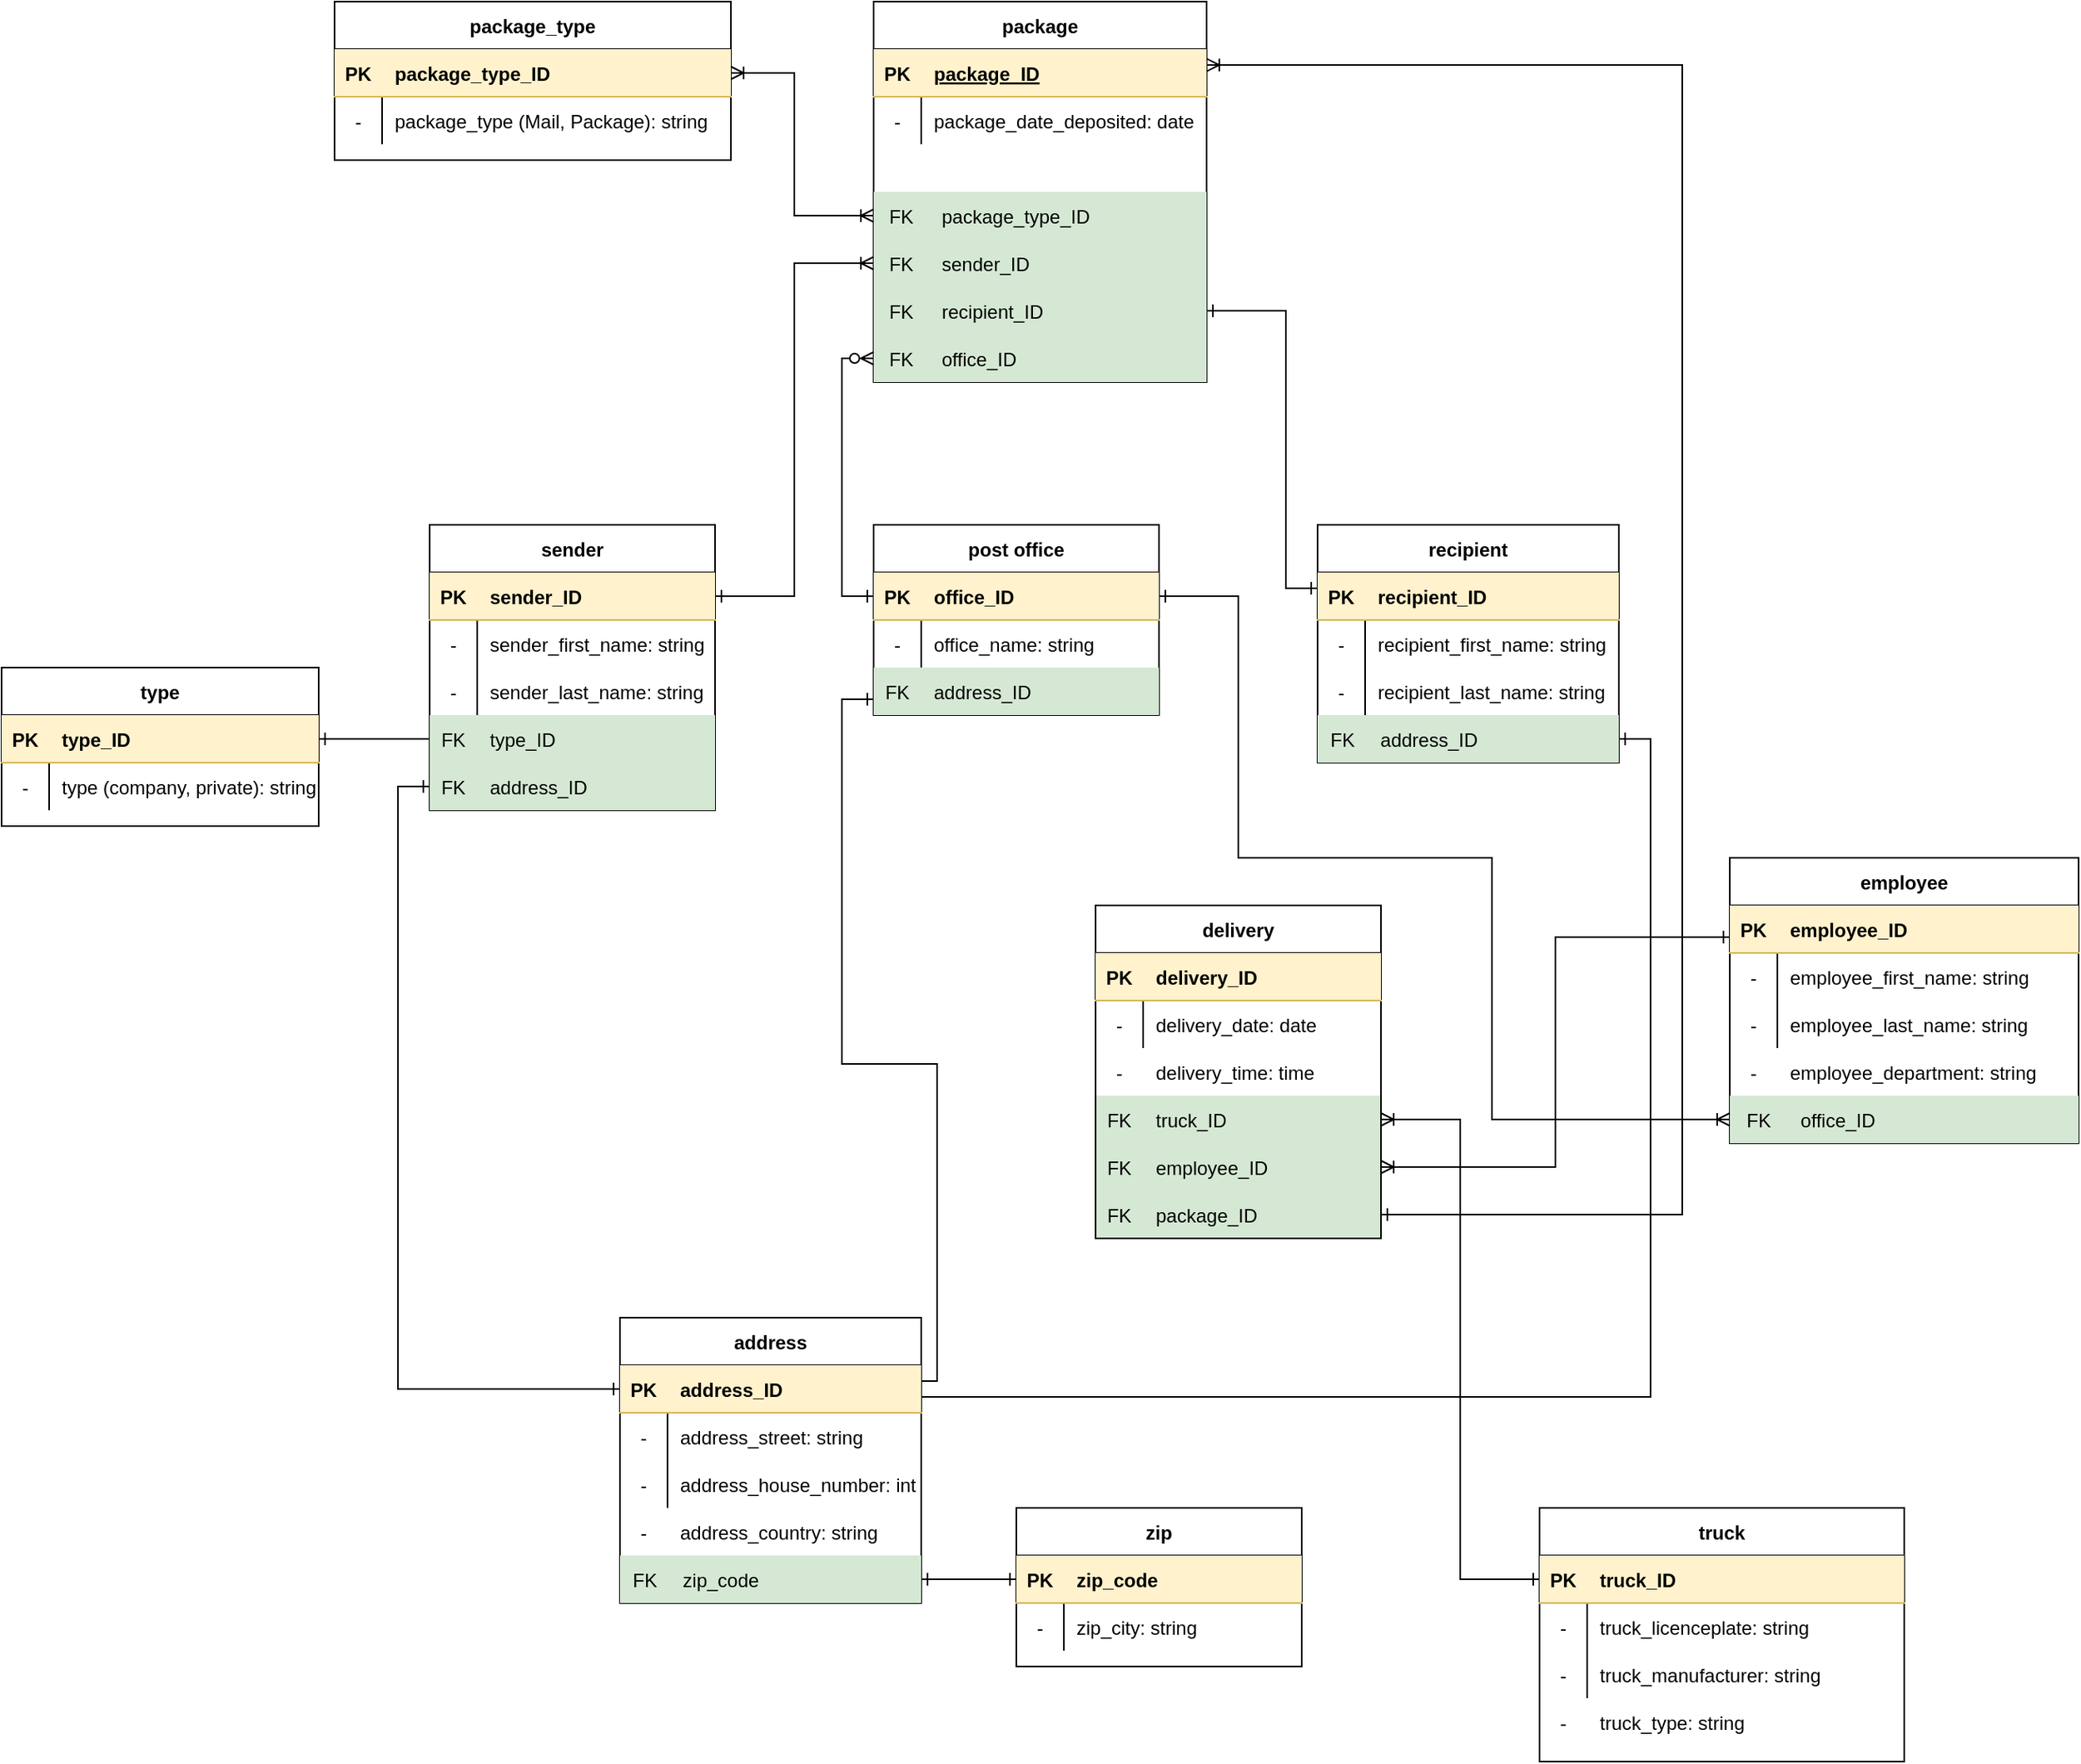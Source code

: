 <mxfile version="13.6.2" type="device"><diagram id="D8E9tbYIxHqklSmBtWdz" name="Page-1"><mxGraphModel dx="1420" dy="862" grid="1" gridSize="10" guides="1" tooltips="1" connect="1" arrows="1" fold="1" page="0" pageScale="1" pageWidth="827" pageHeight="1169" math="0" shadow="0"><root><mxCell id="0"/><mxCell id="1" parent="0"/><mxCell id="un3aGeMIt9T4CEdNiVGv-1" value="sender" style="shape=table;startSize=30;container=1;collapsible=1;childLayout=tableLayout;fixedRows=1;rowLines=0;fontStyle=1;align=center;resizeLast=1;shadow=0;sketch=0;" parent="1" vertex="1"><mxGeometry x="80" y="160" width="180" height="180" as="geometry"/></mxCell><mxCell id="un3aGeMIt9T4CEdNiVGv-2" value="" style="shape=partialRectangle;collapsible=0;dropTarget=0;pointerEvents=0;fillColor=#fff2cc;top=0;left=0;bottom=1;right=0;points=[[0,0.5],[1,0.5]];portConstraint=eastwest;shadow=0;sketch=0;strokeColor=#d6b656;" parent="un3aGeMIt9T4CEdNiVGv-1" vertex="1"><mxGeometry y="30" width="180" height="30" as="geometry"/></mxCell><mxCell id="un3aGeMIt9T4CEdNiVGv-3" value="PK" style="shape=partialRectangle;connectable=0;fillColor=none;top=0;left=0;bottom=0;right=0;fontStyle=1;overflow=hidden;shadow=0;sketch=0;" parent="un3aGeMIt9T4CEdNiVGv-2" vertex="1"><mxGeometry width="30" height="30" as="geometry"/></mxCell><mxCell id="un3aGeMIt9T4CEdNiVGv-4" value="sender_ID" style="shape=partialRectangle;connectable=0;fillColor=none;top=0;left=0;bottom=0;right=0;align=left;spacingLeft=6;fontStyle=1;overflow=hidden;shadow=0;sketch=0;" parent="un3aGeMIt9T4CEdNiVGv-2" vertex="1"><mxGeometry x="30" width="150" height="30" as="geometry"/></mxCell><mxCell id="un3aGeMIt9T4CEdNiVGv-5" value="" style="shape=partialRectangle;collapsible=0;dropTarget=0;pointerEvents=0;fillColor=none;top=0;left=0;bottom=0;right=0;points=[[0,0.5],[1,0.5]];portConstraint=eastwest;shadow=0;sketch=0;" parent="un3aGeMIt9T4CEdNiVGv-1" vertex="1"><mxGeometry y="60" width="180" height="30" as="geometry"/></mxCell><mxCell id="un3aGeMIt9T4CEdNiVGv-6" value="-" style="shape=partialRectangle;connectable=0;fillColor=none;top=0;left=0;bottom=0;right=0;editable=1;overflow=hidden;shadow=0;sketch=0;" parent="un3aGeMIt9T4CEdNiVGv-5" vertex="1"><mxGeometry width="30" height="30" as="geometry"/></mxCell><mxCell id="un3aGeMIt9T4CEdNiVGv-7" value="sender_first_name: string" style="shape=partialRectangle;connectable=0;fillColor=none;top=0;left=0;bottom=0;right=0;align=left;spacingLeft=6;overflow=hidden;shadow=0;sketch=0;" parent="un3aGeMIt9T4CEdNiVGv-5" vertex="1"><mxGeometry x="30" width="150" height="30" as="geometry"/></mxCell><mxCell id="un3aGeMIt9T4CEdNiVGv-8" value="" style="shape=partialRectangle;collapsible=0;dropTarget=0;pointerEvents=0;fillColor=none;top=0;left=0;bottom=0;right=0;points=[[0,0.5],[1,0.5]];portConstraint=eastwest;shadow=0;sketch=0;" parent="un3aGeMIt9T4CEdNiVGv-1" vertex="1"><mxGeometry y="90" width="180" height="30" as="geometry"/></mxCell><mxCell id="un3aGeMIt9T4CEdNiVGv-9" value="-" style="shape=partialRectangle;connectable=0;fillColor=none;top=0;left=0;bottom=0;right=0;editable=1;overflow=hidden;shadow=0;sketch=0;" parent="un3aGeMIt9T4CEdNiVGv-8" vertex="1"><mxGeometry width="30" height="30" as="geometry"/></mxCell><mxCell id="un3aGeMIt9T4CEdNiVGv-10" value="sender_last_name: string" style="shape=partialRectangle;connectable=0;fillColor=none;top=0;left=0;bottom=0;right=0;align=left;spacingLeft=6;overflow=hidden;shadow=0;sketch=0;" parent="un3aGeMIt9T4CEdNiVGv-8" vertex="1"><mxGeometry x="30" width="150" height="30" as="geometry"/></mxCell><mxCell id="un3aGeMIt9T4CEdNiVGv-11" value="" style="shape=partialRectangle;collapsible=0;dropTarget=0;pointerEvents=0;fillColor=#d5e8d4;top=0;left=0;bottom=0;right=0;points=[[0,0.5],[1,0.5]];portConstraint=eastwest;shadow=0;sketch=0;strokeColor=#82b366;" parent="un3aGeMIt9T4CEdNiVGv-1" vertex="1"><mxGeometry y="120" width="180" height="30" as="geometry"/></mxCell><mxCell id="un3aGeMIt9T4CEdNiVGv-12" value="FK" style="shape=partialRectangle;connectable=0;fillColor=none;top=0;left=0;bottom=0;right=0;editable=1;overflow=hidden;shadow=0;sketch=0;" parent="un3aGeMIt9T4CEdNiVGv-11" vertex="1"><mxGeometry width="30" height="30" as="geometry"/></mxCell><mxCell id="un3aGeMIt9T4CEdNiVGv-13" value="type_ID" style="shape=partialRectangle;connectable=0;fillColor=none;top=0;left=0;bottom=0;right=0;align=left;spacingLeft=6;overflow=hidden;shadow=0;sketch=0;" parent="un3aGeMIt9T4CEdNiVGv-11" vertex="1"><mxGeometry x="30" width="150" height="30" as="geometry"/></mxCell><mxCell id="un3aGeMIt9T4CEdNiVGv-14" value="" style="shape=partialRectangle;collapsible=0;dropTarget=0;pointerEvents=0;fillColor=#d5e8d4;top=0;left=0;bottom=0;right=0;points=[[0,0.5],[1,0.5]];portConstraint=eastwest;shadow=0;sketch=0;strokeColor=#82b366;" parent="1" vertex="1"><mxGeometry x="80" y="310" width="180" height="30" as="geometry"/></mxCell><mxCell id="un3aGeMIt9T4CEdNiVGv-15" value="FK" style="shape=partialRectangle;connectable=0;fillColor=none;top=0;left=0;bottom=0;right=0;editable=1;overflow=hidden;shadow=0;sketch=0;" parent="un3aGeMIt9T4CEdNiVGv-14" vertex="1"><mxGeometry width="30" height="30" as="geometry"/></mxCell><mxCell id="un3aGeMIt9T4CEdNiVGv-16" value="address_ID" style="shape=partialRectangle;connectable=0;fillColor=none;top=0;left=0;bottom=0;right=0;align=left;spacingLeft=6;overflow=hidden;shadow=0;sketch=0;" parent="un3aGeMIt9T4CEdNiVGv-14" vertex="1"><mxGeometry x="30" width="150" height="30" as="geometry"/></mxCell><mxCell id="un3aGeMIt9T4CEdNiVGv-46" value="" style="shape=partialRectangle;collapsible=0;dropTarget=0;pointerEvents=0;fillColor=none;top=0;left=0;bottom=0;right=0;points=[[0,0.5],[1,0.5]];portConstraint=eastwest;" parent="1" vertex="1"><mxGeometry x="200" y="780" width="180" height="30" as="geometry"/></mxCell><mxCell id="un3aGeMIt9T4CEdNiVGv-47" value="-" style="shape=partialRectangle;connectable=0;fillColor=none;top=0;left=0;bottom=0;right=0;editable=1;overflow=hidden;" parent="un3aGeMIt9T4CEdNiVGv-46" vertex="1"><mxGeometry width="30" height="30" as="geometry"/></mxCell><mxCell id="un3aGeMIt9T4CEdNiVGv-48" value="address_country: string" style="shape=partialRectangle;connectable=0;fillColor=none;top=0;left=0;bottom=0;right=0;align=left;spacingLeft=6;overflow=hidden;" parent="un3aGeMIt9T4CEdNiVGv-46" vertex="1"><mxGeometry x="30" width="150" height="30" as="geometry"/></mxCell><mxCell id="afrMxlN3lQyawGKXR3lH-1" value="post office" style="shape=table;startSize=30;container=1;collapsible=1;childLayout=tableLayout;fixedRows=1;rowLines=0;fontStyle=1;align=center;resizeLast=1;" parent="1" vertex="1"><mxGeometry x="360" y="160" width="180" height="120" as="geometry"/></mxCell><mxCell id="afrMxlN3lQyawGKXR3lH-2" value="" style="shape=partialRectangle;collapsible=0;dropTarget=0;pointerEvents=0;fillColor=#fff2cc;top=0;left=0;bottom=1;right=0;points=[[0,0.5],[1,0.5]];portConstraint=eastwest;strokeColor=#d6b656;" parent="afrMxlN3lQyawGKXR3lH-1" vertex="1"><mxGeometry y="30" width="180" height="30" as="geometry"/></mxCell><mxCell id="afrMxlN3lQyawGKXR3lH-3" value="PK" style="shape=partialRectangle;connectable=0;fillColor=none;top=0;left=0;bottom=0;right=0;fontStyle=1;overflow=hidden;" parent="afrMxlN3lQyawGKXR3lH-2" vertex="1"><mxGeometry width="30" height="30" as="geometry"/></mxCell><mxCell id="afrMxlN3lQyawGKXR3lH-4" value="office_ID" style="shape=partialRectangle;connectable=0;fillColor=none;top=0;left=0;bottom=0;right=0;align=left;spacingLeft=6;fontStyle=1;overflow=hidden;" parent="afrMxlN3lQyawGKXR3lH-2" vertex="1"><mxGeometry x="30" width="150" height="30" as="geometry"/></mxCell><mxCell id="afrMxlN3lQyawGKXR3lH-5" value="" style="shape=partialRectangle;collapsible=0;dropTarget=0;pointerEvents=0;fillColor=none;top=0;left=0;bottom=0;right=0;points=[[0,0.5],[1,0.5]];portConstraint=eastwest;" parent="afrMxlN3lQyawGKXR3lH-1" vertex="1"><mxGeometry y="60" width="180" height="30" as="geometry"/></mxCell><mxCell id="afrMxlN3lQyawGKXR3lH-6" value="-" style="shape=partialRectangle;connectable=0;fillColor=none;top=0;left=0;bottom=0;right=0;editable=1;overflow=hidden;" parent="afrMxlN3lQyawGKXR3lH-5" vertex="1"><mxGeometry width="30" height="30" as="geometry"/></mxCell><mxCell id="afrMxlN3lQyawGKXR3lH-7" value="office_name: string" style="shape=partialRectangle;connectable=0;fillColor=none;top=0;left=0;bottom=0;right=0;align=left;spacingLeft=6;overflow=hidden;" parent="afrMxlN3lQyawGKXR3lH-5" vertex="1"><mxGeometry x="30" width="150" height="30" as="geometry"/></mxCell><mxCell id="afrMxlN3lQyawGKXR3lH-11" value="" style="shape=partialRectangle;collapsible=0;dropTarget=0;pointerEvents=0;fillColor=#d5e8d4;top=0;left=0;bottom=0;right=0;points=[[0,0.5],[1,0.5]];portConstraint=eastwest;strokeColor=#82b366;" parent="afrMxlN3lQyawGKXR3lH-1" vertex="1"><mxGeometry y="90" width="180" height="30" as="geometry"/></mxCell><mxCell id="afrMxlN3lQyawGKXR3lH-12" value="FK" style="shape=partialRectangle;connectable=0;fillColor=none;top=0;left=0;bottom=0;right=0;editable=1;overflow=hidden;" parent="afrMxlN3lQyawGKXR3lH-11" vertex="1"><mxGeometry width="30" height="30" as="geometry"/></mxCell><mxCell id="afrMxlN3lQyawGKXR3lH-13" value="address_ID" style="shape=partialRectangle;connectable=0;fillColor=none;top=0;left=0;bottom=0;right=0;align=left;spacingLeft=6;overflow=hidden;" parent="afrMxlN3lQyawGKXR3lH-11" vertex="1"><mxGeometry x="30" width="150" height="30" as="geometry"/></mxCell><mxCell id="un3aGeMIt9T4CEdNiVGv-17" value="recipient" style="shape=table;startSize=30;container=1;collapsible=1;childLayout=tableLayout;fixedRows=1;rowLines=0;fontStyle=1;align=center;resizeLast=1;rounded=0;sketch=0;" parent="1" vertex="1"><mxGeometry x="640" y="160" width="190" height="150" as="geometry"/></mxCell><mxCell id="un3aGeMIt9T4CEdNiVGv-18" value="" style="shape=partialRectangle;collapsible=0;dropTarget=0;pointerEvents=0;fillColor=#fff2cc;top=0;left=0;bottom=1;right=0;points=[[0,0.5],[1,0.5]];portConstraint=eastwest;strokeColor=#d6b656;" parent="un3aGeMIt9T4CEdNiVGv-17" vertex="1"><mxGeometry y="30" width="190" height="30" as="geometry"/></mxCell><mxCell id="un3aGeMIt9T4CEdNiVGv-19" value="PK" style="shape=partialRectangle;connectable=0;fillColor=none;top=0;left=0;bottom=0;right=0;fontStyle=1;overflow=hidden;" parent="un3aGeMIt9T4CEdNiVGv-18" vertex="1"><mxGeometry width="30" height="30" as="geometry"/></mxCell><mxCell id="un3aGeMIt9T4CEdNiVGv-20" value="recipient_ID" style="shape=partialRectangle;connectable=0;fillColor=none;top=0;left=0;bottom=0;right=0;align=left;spacingLeft=6;fontStyle=1;overflow=hidden;" parent="un3aGeMIt9T4CEdNiVGv-18" vertex="1"><mxGeometry x="30" width="160" height="30" as="geometry"/></mxCell><mxCell id="un3aGeMIt9T4CEdNiVGv-21" value="" style="shape=partialRectangle;collapsible=0;dropTarget=0;pointerEvents=0;fillColor=none;top=0;left=0;bottom=0;right=0;points=[[0,0.5],[1,0.5]];portConstraint=eastwest;" parent="un3aGeMIt9T4CEdNiVGv-17" vertex="1"><mxGeometry y="60" width="190" height="30" as="geometry"/></mxCell><mxCell id="un3aGeMIt9T4CEdNiVGv-22" value="-" style="shape=partialRectangle;connectable=0;fillColor=none;top=0;left=0;bottom=0;right=0;editable=1;overflow=hidden;" parent="un3aGeMIt9T4CEdNiVGv-21" vertex="1"><mxGeometry width="30" height="30" as="geometry"/></mxCell><mxCell id="un3aGeMIt9T4CEdNiVGv-23" value="recipient_first_name: string" style="shape=partialRectangle;connectable=0;fillColor=none;top=0;left=0;bottom=0;right=0;align=left;spacingLeft=6;overflow=hidden;" parent="un3aGeMIt9T4CEdNiVGv-21" vertex="1"><mxGeometry x="30" width="160" height="30" as="geometry"/></mxCell><mxCell id="un3aGeMIt9T4CEdNiVGv-24" value="" style="shape=partialRectangle;collapsible=0;dropTarget=0;pointerEvents=0;fillColor=none;top=0;left=0;bottom=0;right=0;points=[[0,0.5],[1,0.5]];portConstraint=eastwest;" parent="un3aGeMIt9T4CEdNiVGv-17" vertex="1"><mxGeometry y="90" width="190" height="30" as="geometry"/></mxCell><mxCell id="un3aGeMIt9T4CEdNiVGv-25" value="-" style="shape=partialRectangle;connectable=0;fillColor=none;top=0;left=0;bottom=0;right=0;editable=1;overflow=hidden;" parent="un3aGeMIt9T4CEdNiVGv-24" vertex="1"><mxGeometry width="30" height="30" as="geometry"/></mxCell><mxCell id="un3aGeMIt9T4CEdNiVGv-26" value="recipient_last_name: string" style="shape=partialRectangle;connectable=0;fillColor=none;top=0;left=0;bottom=0;right=0;align=left;spacingLeft=6;overflow=hidden;" parent="un3aGeMIt9T4CEdNiVGv-24" vertex="1"><mxGeometry x="30" width="160" height="30" as="geometry"/></mxCell><mxCell id="afrMxlN3lQyawGKXR3lH-14" style="edgeStyle=orthogonalEdgeStyle;rounded=0;orthogonalLoop=1;jettySize=auto;html=1;entryX=0;entryY=0.5;entryDx=0;entryDy=0;endArrow=ERone;endFill=0;startArrow=ERone;startFill=0;" parent="1" source="un3aGeMIt9T4CEdNiVGv-31" target="un3aGeMIt9T4CEdNiVGv-14" edge="1"><mxGeometry relative="1" as="geometry"/></mxCell><mxCell id="afrMxlN3lQyawGKXR3lH-15" style="edgeStyle=orthogonalEdgeStyle;rounded=0;orthogonalLoop=1;jettySize=auto;html=1;endArrow=ERone;endFill=0;entryX=1;entryY=0.5;entryDx=0;entryDy=0;" parent="1" source="un3aGeMIt9T4CEdNiVGv-31" target="afrMxlN3lQyawGKXR3lH-107" edge="1"><mxGeometry relative="1" as="geometry"><mxPoint x="850" y="220" as="targetPoint"/><Array as="points"><mxPoint x="850" y="710"/><mxPoint x="850" y="295"/></Array></mxGeometry></mxCell><mxCell id="un3aGeMIt9T4CEdNiVGv-30" value="address" style="shape=table;startSize=30;container=1;collapsible=1;childLayout=tableLayout;fixedRows=1;rowLines=0;fontStyle=1;align=center;resizeLast=1;rounded=0;sketch=0;" parent="1" vertex="1"><mxGeometry x="200" y="660" width="190" height="180" as="geometry"/></mxCell><mxCell id="un3aGeMIt9T4CEdNiVGv-31" value="" style="shape=partialRectangle;collapsible=0;dropTarget=0;pointerEvents=0;fillColor=#fff2cc;top=0;left=0;bottom=1;right=0;points=[[0,0.5],[1,0.5]];portConstraint=eastwest;strokeColor=#d6b656;" parent="un3aGeMIt9T4CEdNiVGv-30" vertex="1"><mxGeometry y="30" width="190" height="30" as="geometry"/></mxCell><mxCell id="un3aGeMIt9T4CEdNiVGv-32" value="PK" style="shape=partialRectangle;connectable=0;fillColor=none;top=0;left=0;bottom=0;right=0;fontStyle=1;overflow=hidden;" parent="un3aGeMIt9T4CEdNiVGv-31" vertex="1"><mxGeometry width="30" height="30" as="geometry"/></mxCell><mxCell id="un3aGeMIt9T4CEdNiVGv-33" value="address_ID" style="shape=partialRectangle;connectable=0;fillColor=none;top=0;left=0;bottom=0;right=0;align=left;spacingLeft=6;fontStyle=1;overflow=hidden;" parent="un3aGeMIt9T4CEdNiVGv-31" vertex="1"><mxGeometry x="30" width="160" height="30" as="geometry"/></mxCell><mxCell id="un3aGeMIt9T4CEdNiVGv-34" value="" style="shape=partialRectangle;collapsible=0;dropTarget=0;pointerEvents=0;fillColor=none;top=0;left=0;bottom=0;right=0;points=[[0,0.5],[1,0.5]];portConstraint=eastwest;" parent="un3aGeMIt9T4CEdNiVGv-30" vertex="1"><mxGeometry y="60" width="190" height="30" as="geometry"/></mxCell><mxCell id="un3aGeMIt9T4CEdNiVGv-35" value="-" style="shape=partialRectangle;connectable=0;fillColor=none;top=0;left=0;bottom=0;right=0;editable=1;overflow=hidden;" parent="un3aGeMIt9T4CEdNiVGv-34" vertex="1"><mxGeometry width="30" height="30" as="geometry"/></mxCell><mxCell id="un3aGeMIt9T4CEdNiVGv-36" value="address_street: string" style="shape=partialRectangle;connectable=0;fillColor=none;top=0;left=0;bottom=0;right=0;align=left;spacingLeft=6;overflow=hidden;" parent="un3aGeMIt9T4CEdNiVGv-34" vertex="1"><mxGeometry x="30" width="160" height="30" as="geometry"/></mxCell><mxCell id="un3aGeMIt9T4CEdNiVGv-37" value="" style="shape=partialRectangle;collapsible=0;dropTarget=0;pointerEvents=0;fillColor=none;top=0;left=0;bottom=0;right=0;points=[[0,0.5],[1,0.5]];portConstraint=eastwest;" parent="un3aGeMIt9T4CEdNiVGv-30" vertex="1"><mxGeometry y="90" width="190" height="30" as="geometry"/></mxCell><mxCell id="un3aGeMIt9T4CEdNiVGv-38" value="-" style="shape=partialRectangle;connectable=0;fillColor=none;top=0;left=0;bottom=0;right=0;editable=1;overflow=hidden;" parent="un3aGeMIt9T4CEdNiVGv-37" vertex="1"><mxGeometry width="30" height="30" as="geometry"/></mxCell><mxCell id="un3aGeMIt9T4CEdNiVGv-39" value="address_house_number: int" style="shape=partialRectangle;connectable=0;fillColor=none;top=0;left=0;bottom=0;right=0;align=left;spacingLeft=6;overflow=hidden;" parent="un3aGeMIt9T4CEdNiVGv-37" vertex="1"><mxGeometry x="30" width="160" height="30" as="geometry"/></mxCell><mxCell id="afrMxlN3lQyawGKXR3lH-44" value="type" style="shape=table;startSize=30;container=1;collapsible=1;childLayout=tableLayout;fixedRows=1;rowLines=0;fontStyle=1;align=center;resizeLast=1;" parent="1" vertex="1"><mxGeometry x="-190" y="250" width="200" height="100" as="geometry"/></mxCell><mxCell id="afrMxlN3lQyawGKXR3lH-45" value="" style="shape=partialRectangle;collapsible=0;dropTarget=0;pointerEvents=0;fillColor=#fff2cc;top=0;left=0;bottom=1;right=0;points=[[0,0.5],[1,0.5]];portConstraint=eastwest;strokeColor=#d6b656;" parent="afrMxlN3lQyawGKXR3lH-44" vertex="1"><mxGeometry y="30" width="200" height="30" as="geometry"/></mxCell><mxCell id="afrMxlN3lQyawGKXR3lH-46" value="PK" style="shape=partialRectangle;connectable=0;fillColor=none;top=0;left=0;bottom=0;right=0;fontStyle=1;overflow=hidden;" parent="afrMxlN3lQyawGKXR3lH-45" vertex="1"><mxGeometry width="30" height="30" as="geometry"/></mxCell><mxCell id="afrMxlN3lQyawGKXR3lH-47" value="type_ID" style="shape=partialRectangle;connectable=0;fillColor=none;top=0;left=0;bottom=0;right=0;align=left;spacingLeft=6;fontStyle=1;overflow=hidden;" parent="afrMxlN3lQyawGKXR3lH-45" vertex="1"><mxGeometry x="30" width="170" height="30" as="geometry"/></mxCell><mxCell id="afrMxlN3lQyawGKXR3lH-48" value="" style="shape=partialRectangle;collapsible=0;dropTarget=0;pointerEvents=0;fillColor=none;top=0;left=0;bottom=0;right=0;points=[[0,0.5],[1,0.5]];portConstraint=eastwest;" parent="afrMxlN3lQyawGKXR3lH-44" vertex="1"><mxGeometry y="60" width="200" height="30" as="geometry"/></mxCell><mxCell id="afrMxlN3lQyawGKXR3lH-49" value="-" style="shape=partialRectangle;connectable=0;fillColor=none;top=0;left=0;bottom=0;right=0;editable=1;overflow=hidden;" parent="afrMxlN3lQyawGKXR3lH-48" vertex="1"><mxGeometry width="30" height="30" as="geometry"/></mxCell><mxCell id="afrMxlN3lQyawGKXR3lH-50" value="type (company, private): string" style="shape=partialRectangle;connectable=0;fillColor=none;top=0;left=0;bottom=0;right=0;align=left;spacingLeft=6;overflow=hidden;" parent="afrMxlN3lQyawGKXR3lH-48" vertex="1"><mxGeometry x="30" width="170" height="30" as="geometry"/></mxCell><mxCell id="afrMxlN3lQyawGKXR3lH-57" style="edgeStyle=orthogonalEdgeStyle;rounded=0;orthogonalLoop=1;jettySize=auto;html=1;entryX=0;entryY=0.5;entryDx=0;entryDy=0;endArrow=none;endFill=0;startArrow=ERone;startFill=0;" parent="1" source="afrMxlN3lQyawGKXR3lH-45" target="un3aGeMIt9T4CEdNiVGv-11" edge="1"><mxGeometry relative="1" as="geometry"/></mxCell><mxCell id="afrMxlN3lQyawGKXR3lH-58" value="package" style="shape=table;startSize=30;container=1;collapsible=1;childLayout=tableLayout;fixedRows=1;rowLines=0;fontStyle=1;align=center;resizeLast=1;" parent="1" vertex="1"><mxGeometry x="360" y="-170" width="210" height="240" as="geometry"/></mxCell><mxCell id="afrMxlN3lQyawGKXR3lH-59" value="" style="shape=partialRectangle;collapsible=0;dropTarget=0;pointerEvents=0;fillColor=#fff2cc;top=0;left=0;bottom=1;right=0;points=[[0,0.5],[1,0.5]];portConstraint=eastwest;strokeColor=#d6b656;" parent="afrMxlN3lQyawGKXR3lH-58" vertex="1"><mxGeometry y="30" width="210" height="30" as="geometry"/></mxCell><mxCell id="afrMxlN3lQyawGKXR3lH-60" value="PK" style="shape=partialRectangle;connectable=0;fillColor=none;top=0;left=0;bottom=0;right=0;fontStyle=1;overflow=hidden;" parent="afrMxlN3lQyawGKXR3lH-59" vertex="1"><mxGeometry width="30" height="30" as="geometry"/></mxCell><mxCell id="afrMxlN3lQyawGKXR3lH-61" value="package_ID" style="shape=partialRectangle;connectable=0;fillColor=none;top=0;left=0;bottom=0;right=0;align=left;spacingLeft=6;fontStyle=5;overflow=hidden;" parent="afrMxlN3lQyawGKXR3lH-59" vertex="1"><mxGeometry x="30" width="180" height="30" as="geometry"/></mxCell><mxCell id="afrMxlN3lQyawGKXR3lH-62" value="" style="shape=partialRectangle;collapsible=0;dropTarget=0;pointerEvents=0;fillColor=none;top=0;left=0;bottom=0;right=0;points=[[0,0.5],[1,0.5]];portConstraint=eastwest;" parent="afrMxlN3lQyawGKXR3lH-58" vertex="1"><mxGeometry y="60" width="210" height="30" as="geometry"/></mxCell><mxCell id="afrMxlN3lQyawGKXR3lH-63" value="-" style="shape=partialRectangle;connectable=0;fillColor=none;top=0;left=0;bottom=0;right=0;editable=1;overflow=hidden;" parent="afrMxlN3lQyawGKXR3lH-62" vertex="1"><mxGeometry width="30" height="30" as="geometry"/></mxCell><mxCell id="afrMxlN3lQyawGKXR3lH-64" value="package_date_deposited: date" style="shape=partialRectangle;connectable=0;fillColor=none;top=0;left=0;bottom=0;right=0;align=left;spacingLeft=6;overflow=hidden;" parent="afrMxlN3lQyawGKXR3lH-62" vertex="1"><mxGeometry x="30" width="180" height="30" as="geometry"/></mxCell><mxCell id="afrMxlN3lQyawGKXR3lH-71" value="" style="shape=partialRectangle;collapsible=0;dropTarget=0;pointerEvents=0;fillColor=#d5e8d4;top=0;left=0;bottom=0;right=0;points=[[0,0.5],[1,0.5]];portConstraint=eastwest;strokeColor=#82b366;" parent="1" vertex="1"><mxGeometry x="360" y="-50" width="210" height="30" as="geometry"/></mxCell><mxCell id="afrMxlN3lQyawGKXR3lH-72" value="FK" style="shape=partialRectangle;connectable=0;fillColor=#d5e8d4;top=0;left=0;bottom=0;right=0;editable=1;overflow=hidden;strokeColor=#82b366;" parent="afrMxlN3lQyawGKXR3lH-71" vertex="1"><mxGeometry width="35" height="30" as="geometry"/></mxCell><mxCell id="afrMxlN3lQyawGKXR3lH-73" value="package_type_ID" style="shape=partialRectangle;connectable=0;fillColor=#d5e8d4;top=0;left=0;bottom=0;right=0;align=left;spacingLeft=6;overflow=hidden;strokeColor=#82b366;" parent="afrMxlN3lQyawGKXR3lH-71" vertex="1"><mxGeometry x="35" width="175" height="30" as="geometry"/></mxCell><mxCell id="afrMxlN3lQyawGKXR3lH-74" value="" style="shape=partialRectangle;collapsible=0;dropTarget=0;pointerEvents=0;fillColor=#d5e8d4;top=0;left=0;bottom=0;right=0;points=[[0,0.5],[1,0.5]];portConstraint=eastwest;strokeColor=#82b366;" parent="1" vertex="1"><mxGeometry x="360" y="10" width="210" height="30" as="geometry"/></mxCell><mxCell id="afrMxlN3lQyawGKXR3lH-75" value="FK" style="shape=partialRectangle;connectable=0;fillColor=#d5e8d4;top=0;left=0;bottom=0;right=0;editable=1;overflow=hidden;strokeColor=#82b366;" parent="afrMxlN3lQyawGKXR3lH-74" vertex="1"><mxGeometry width="35" height="30" as="geometry"/></mxCell><mxCell id="afrMxlN3lQyawGKXR3lH-76" value="recipient_ID" style="shape=partialRectangle;connectable=0;fillColor=#d5e8d4;top=0;left=0;bottom=0;right=0;align=left;spacingLeft=6;overflow=hidden;strokeColor=#82b366;" parent="afrMxlN3lQyawGKXR3lH-74" vertex="1"><mxGeometry x="35" width="175.0" height="30" as="geometry"/></mxCell><mxCell id="afrMxlN3lQyawGKXR3lH-77" value="" style="shape=partialRectangle;collapsible=0;dropTarget=0;pointerEvents=0;fillColor=#d5e8d4;top=0;left=0;bottom=0;right=0;points=[[0,0.5],[1,0.5]];portConstraint=eastwest;strokeColor=#82b366;" parent="1" vertex="1"><mxGeometry x="360" y="40" width="210" height="30" as="geometry"/></mxCell><mxCell id="afrMxlN3lQyawGKXR3lH-78" value="FK" style="shape=partialRectangle;connectable=0;fillColor=#d5e8d4;top=0;left=0;bottom=0;right=0;editable=1;overflow=hidden;strokeColor=#82b366;" parent="afrMxlN3lQyawGKXR3lH-77" vertex="1"><mxGeometry width="35" height="30" as="geometry"/></mxCell><mxCell id="afrMxlN3lQyawGKXR3lH-79" value="office_ID" style="shape=partialRectangle;connectable=0;fillColor=#d5e8d4;top=0;left=0;bottom=0;right=0;align=left;spacingLeft=6;overflow=hidden;strokeColor=#82b366;" parent="afrMxlN3lQyawGKXR3lH-77" vertex="1"><mxGeometry x="35" width="175" height="30" as="geometry"/></mxCell><mxCell id="afrMxlN3lQyawGKXR3lH-87" value="" style="shape=partialRectangle;collapsible=0;dropTarget=0;pointerEvents=0;fillColor=#d5e8d4;top=0;left=0;bottom=0;right=0;points=[[0,0.5],[1,0.5]];portConstraint=eastwest;strokeColor=#82b366;" parent="1" vertex="1"><mxGeometry x="360" y="-20" width="210" height="30" as="geometry"/></mxCell><mxCell id="afrMxlN3lQyawGKXR3lH-88" value="FK" style="shape=partialRectangle;connectable=0;fillColor=#d5e8d4;top=0;left=0;bottom=0;right=0;editable=1;overflow=hidden;strokeColor=#82b366;" parent="afrMxlN3lQyawGKXR3lH-87" vertex="1"><mxGeometry width="35" height="30" as="geometry"/></mxCell><mxCell id="afrMxlN3lQyawGKXR3lH-89" value="sender_ID" style="shape=partialRectangle;connectable=0;fillColor=#d5e8d4;top=0;left=0;bottom=0;right=0;align=left;spacingLeft=6;overflow=hidden;strokeColor=#82b366;" parent="afrMxlN3lQyawGKXR3lH-87" vertex="1"><mxGeometry x="35" width="175" height="30" as="geometry"/></mxCell><mxCell id="afrMxlN3lQyawGKXR3lH-90" value="package_type" style="shape=table;startSize=30;container=1;collapsible=1;childLayout=tableLayout;fixedRows=1;rowLines=0;fontStyle=1;align=center;resizeLast=1;" parent="1" vertex="1"><mxGeometry x="20" y="-170" width="250" height="100" as="geometry"/></mxCell><mxCell id="afrMxlN3lQyawGKXR3lH-91" value="" style="shape=partialRectangle;collapsible=0;dropTarget=0;pointerEvents=0;fillColor=#fff2cc;top=0;left=0;bottom=1;right=0;points=[[0,0.5],[1,0.5]];portConstraint=eastwest;strokeColor=#d6b656;" parent="afrMxlN3lQyawGKXR3lH-90" vertex="1"><mxGeometry y="30" width="250" height="30" as="geometry"/></mxCell><mxCell id="afrMxlN3lQyawGKXR3lH-92" value="PK" style="shape=partialRectangle;connectable=0;fillColor=none;top=0;left=0;bottom=0;right=0;fontStyle=1;overflow=hidden;" parent="afrMxlN3lQyawGKXR3lH-91" vertex="1"><mxGeometry width="30" height="30" as="geometry"/></mxCell><mxCell id="afrMxlN3lQyawGKXR3lH-93" value="package_type_ID" style="shape=partialRectangle;connectable=0;fillColor=none;top=0;left=0;bottom=0;right=0;align=left;spacingLeft=6;fontStyle=1;overflow=hidden;" parent="afrMxlN3lQyawGKXR3lH-91" vertex="1"><mxGeometry x="30" width="220" height="30" as="geometry"/></mxCell><mxCell id="afrMxlN3lQyawGKXR3lH-94" value="" style="shape=partialRectangle;collapsible=0;dropTarget=0;pointerEvents=0;fillColor=none;top=0;left=0;bottom=0;right=0;points=[[0,0.5],[1,0.5]];portConstraint=eastwest;" parent="afrMxlN3lQyawGKXR3lH-90" vertex="1"><mxGeometry y="60" width="250" height="30" as="geometry"/></mxCell><mxCell id="afrMxlN3lQyawGKXR3lH-95" value="-" style="shape=partialRectangle;connectable=0;fillColor=none;top=0;left=0;bottom=0;right=0;editable=1;overflow=hidden;" parent="afrMxlN3lQyawGKXR3lH-94" vertex="1"><mxGeometry width="30" height="30" as="geometry"/></mxCell><mxCell id="afrMxlN3lQyawGKXR3lH-96" value="package_type (Mail, Package): string" style="shape=partialRectangle;connectable=0;fillColor=none;top=0;left=0;bottom=0;right=0;align=left;spacingLeft=6;overflow=hidden;" parent="afrMxlN3lQyawGKXR3lH-94" vertex="1"><mxGeometry x="30" width="220" height="30" as="geometry"/></mxCell><mxCell id="afrMxlN3lQyawGKXR3lH-103" style="edgeStyle=orthogonalEdgeStyle;rounded=0;orthogonalLoop=1;jettySize=auto;html=1;entryX=0;entryY=0.5;entryDx=0;entryDy=0;endArrow=ERoneToMany;endFill=0;startArrow=ERoneToMany;startFill=0;" parent="1" source="afrMxlN3lQyawGKXR3lH-91" target="afrMxlN3lQyawGKXR3lH-71" edge="1"><mxGeometry relative="1" as="geometry"><Array as="points"><mxPoint x="310" y="-125"/><mxPoint x="310" y="-35"/></Array></mxGeometry></mxCell><mxCell id="afrMxlN3lQyawGKXR3lH-104" style="edgeStyle=orthogonalEdgeStyle;rounded=0;orthogonalLoop=1;jettySize=auto;html=1;endArrow=ERone;endFill=0;entryX=1;entryY=0.5;entryDx=0;entryDy=0;startArrow=ERone;startFill=0;" parent="1" source="un3aGeMIt9T4CEdNiVGv-18" target="afrMxlN3lQyawGKXR3lH-74" edge="1"><mxGeometry relative="1" as="geometry"><Array as="points"><mxPoint x="620" y="200"/><mxPoint x="620" y="25"/></Array><mxPoint x="610" y="25" as="targetPoint"/></mxGeometry></mxCell><mxCell id="afrMxlN3lQyawGKXR3lH-105" style="edgeStyle=orthogonalEdgeStyle;rounded=0;orthogonalLoop=1;jettySize=auto;html=1;entryX=0;entryY=0.5;entryDx=0;entryDy=0;endArrow=ERoneToMany;endFill=0;startArrow=ERone;startFill=0;" parent="1" source="un3aGeMIt9T4CEdNiVGv-2" target="afrMxlN3lQyawGKXR3lH-87" edge="1"><mxGeometry relative="1" as="geometry"/></mxCell><mxCell id="afrMxlN3lQyawGKXR3lH-106" style="edgeStyle=orthogonalEdgeStyle;rounded=0;orthogonalLoop=1;jettySize=auto;html=1;entryX=0;entryY=0.5;entryDx=0;entryDy=0;endArrow=ERzeroToMany;endFill=1;exitX=0;exitY=0.5;exitDx=0;exitDy=0;startArrow=ERone;startFill=0;" parent="1" source="afrMxlN3lQyawGKXR3lH-2" target="afrMxlN3lQyawGKXR3lH-77" edge="1"><mxGeometry relative="1" as="geometry"/></mxCell><mxCell id="afrMxlN3lQyawGKXR3lH-107" value="" style="shape=partialRectangle;collapsible=0;dropTarget=0;pointerEvents=0;fillColor=#d5e8d4;top=0;left=0;bottom=0;right=0;points=[[0,0.5],[1,0.5]];portConstraint=eastwest;strokeColor=#82b366;" parent="1" vertex="1"><mxGeometry x="640" y="280" width="190" height="30" as="geometry"/></mxCell><mxCell id="afrMxlN3lQyawGKXR3lH-108" value="FK" style="shape=partialRectangle;connectable=0;fillColor=none;top=0;left=0;bottom=0;right=0;editable=1;overflow=hidden;" parent="afrMxlN3lQyawGKXR3lH-107" vertex="1"><mxGeometry width="31.667" height="30" as="geometry"/></mxCell><mxCell id="afrMxlN3lQyawGKXR3lH-109" value="address_ID" style="shape=partialRectangle;connectable=0;fillColor=none;top=0;left=0;bottom=0;right=0;align=left;spacingLeft=6;overflow=hidden;" parent="afrMxlN3lQyawGKXR3lH-107" vertex="1"><mxGeometry x="31.667" width="158.333" height="30" as="geometry"/></mxCell><mxCell id="afrMxlN3lQyawGKXR3lH-111" style="edgeStyle=orthogonalEdgeStyle;rounded=0;orthogonalLoop=1;jettySize=auto;html=1;endArrow=none;endFill=0;startArrow=ERone;startFill=0;" parent="1" source="afrMxlN3lQyawGKXR3lH-11" target="un3aGeMIt9T4CEdNiVGv-31" edge="1"><mxGeometry relative="1" as="geometry"><Array as="points"><mxPoint x="340" y="270"/><mxPoint x="340" y="500"/><mxPoint x="400" y="500"/><mxPoint x="400" y="700"/></Array></mxGeometry></mxCell><mxCell id="afrMxlN3lQyawGKXR3lH-117" value="" style="shape=partialRectangle;collapsible=0;dropTarget=0;pointerEvents=0;fillColor=#d5e8d4;top=0;left=0;bottom=0;right=0;points=[[0,0.5],[1,0.5]];portConstraint=eastwest;strokeColor=#82b366;" parent="1" vertex="1"><mxGeometry x="500" y="580" width="180" height="30" as="geometry"/></mxCell><mxCell id="afrMxlN3lQyawGKXR3lH-118" value="FK" style="shape=partialRectangle;connectable=0;fillColor=none;top=0;left=0;bottom=0;right=0;editable=1;overflow=hidden;" parent="afrMxlN3lQyawGKXR3lH-117" vertex="1"><mxGeometry width="30" height="30" as="geometry"/></mxCell><mxCell id="afrMxlN3lQyawGKXR3lH-119" value="package_ID" style="shape=partialRectangle;connectable=0;fillColor=none;top=0;left=0;bottom=0;right=0;align=left;spacingLeft=6;overflow=hidden;" parent="afrMxlN3lQyawGKXR3lH-117" vertex="1"><mxGeometry x="30" width="150" height="30" as="geometry"/></mxCell><mxCell id="afrMxlN3lQyawGKXR3lH-120" style="edgeStyle=orthogonalEdgeStyle;rounded=0;orthogonalLoop=1;jettySize=auto;html=1;endArrow=ERone;endFill=0;entryX=1;entryY=0.5;entryDx=0;entryDy=0;startArrow=ERoneToMany;startFill=0;" parent="1" source="afrMxlN3lQyawGKXR3lH-59" target="afrMxlN3lQyawGKXR3lH-117" edge="1"><mxGeometry relative="1" as="geometry"><mxPoint x="680" y="-140" as="targetPoint"/><Array as="points"><mxPoint x="870" y="-130"/><mxPoint x="870" y="595"/></Array></mxGeometry></mxCell><mxCell id="wP9j4NjdiOcdRsfQMISG-14" value="" style="shape=partialRectangle;collapsible=0;dropTarget=0;pointerEvents=0;fillColor=#d5e8d4;top=0;left=0;bottom=0;right=0;points=[[0,0.5],[1,0.5]];portConstraint=eastwest;strokeColor=#82b366;" parent="1" vertex="1"><mxGeometry x="200" y="810" width="190" height="30" as="geometry"/></mxCell><mxCell id="wP9j4NjdiOcdRsfQMISG-15" value="FK" style="shape=partialRectangle;connectable=0;fillColor=none;top=0;left=0;bottom=0;right=0;editable=1;overflow=hidden;" parent="wP9j4NjdiOcdRsfQMISG-14" vertex="1"><mxGeometry width="31.667" height="30" as="geometry"/></mxCell><mxCell id="wP9j4NjdiOcdRsfQMISG-16" value="zip_code" style="shape=partialRectangle;connectable=0;fillColor=none;top=0;left=0;bottom=0;right=0;align=left;spacingLeft=6;overflow=hidden;" parent="wP9j4NjdiOcdRsfQMISG-14" vertex="1"><mxGeometry x="31.667" width="158.333" height="30" as="geometry"/></mxCell><mxCell id="wP9j4NjdiOcdRsfQMISG-1" value="zip" style="shape=table;startSize=30;container=1;collapsible=1;childLayout=tableLayout;fixedRows=1;rowLines=0;fontStyle=1;align=center;resizeLast=1;" parent="1" vertex="1"><mxGeometry x="450" y="780" width="180" height="100" as="geometry"/></mxCell><mxCell id="wP9j4NjdiOcdRsfQMISG-2" value="" style="shape=partialRectangle;collapsible=0;dropTarget=0;pointerEvents=0;fillColor=#fff2cc;top=0;left=0;bottom=1;right=0;points=[[0,0.5],[1,0.5]];portConstraint=eastwest;strokeColor=#d6b656;" parent="wP9j4NjdiOcdRsfQMISG-1" vertex="1"><mxGeometry y="30" width="180" height="30" as="geometry"/></mxCell><mxCell id="wP9j4NjdiOcdRsfQMISG-3" value="PK" style="shape=partialRectangle;connectable=0;fillColor=none;top=0;left=0;bottom=0;right=0;fontStyle=1;overflow=hidden;" parent="wP9j4NjdiOcdRsfQMISG-2" vertex="1"><mxGeometry width="30" height="30" as="geometry"/></mxCell><mxCell id="wP9j4NjdiOcdRsfQMISG-4" value="zip_code" style="shape=partialRectangle;connectable=0;fillColor=none;top=0;left=0;bottom=0;right=0;align=left;spacingLeft=6;fontStyle=1;overflow=hidden;" parent="wP9j4NjdiOcdRsfQMISG-2" vertex="1"><mxGeometry x="30" width="150" height="30" as="geometry"/></mxCell><mxCell id="wP9j4NjdiOcdRsfQMISG-8" value="" style="shape=partialRectangle;collapsible=0;dropTarget=0;pointerEvents=0;fillColor=none;top=0;left=0;bottom=0;right=0;points=[[0,0.5],[1,0.5]];portConstraint=eastwest;" parent="wP9j4NjdiOcdRsfQMISG-1" vertex="1"><mxGeometry y="60" width="180" height="30" as="geometry"/></mxCell><mxCell id="wP9j4NjdiOcdRsfQMISG-9" value="-" style="shape=partialRectangle;connectable=0;fillColor=none;top=0;left=0;bottom=0;right=0;editable=1;overflow=hidden;" parent="wP9j4NjdiOcdRsfQMISG-8" vertex="1"><mxGeometry width="30" height="30" as="geometry"/></mxCell><mxCell id="wP9j4NjdiOcdRsfQMISG-10" value="zip_city: string" style="shape=partialRectangle;connectable=0;fillColor=none;top=0;left=0;bottom=0;right=0;align=left;spacingLeft=6;overflow=hidden;" parent="wP9j4NjdiOcdRsfQMISG-8" vertex="1"><mxGeometry x="30" width="150" height="30" as="geometry"/></mxCell><mxCell id="wP9j4NjdiOcdRsfQMISG-17" style="edgeStyle=orthogonalEdgeStyle;rounded=0;orthogonalLoop=1;jettySize=auto;html=1;endArrow=ERone;endFill=0;startArrow=ERone;startFill=0;entryX=1;entryY=0.5;entryDx=0;entryDy=0;" parent="1" source="wP9j4NjdiOcdRsfQMISG-2" target="wP9j4NjdiOcdRsfQMISG-14" edge="1"><mxGeometry relative="1" as="geometry"><mxPoint x="400" y="825" as="targetPoint"/></mxGeometry></mxCell><mxCell id="SZdf_wowB6zG6QBLXK58-2" value="employee" style="shape=table;startSize=30;container=1;collapsible=1;childLayout=tableLayout;fixedRows=1;rowLines=0;fontStyle=1;align=center;resizeLast=1;" parent="1" vertex="1"><mxGeometry x="900" y="370" width="220" height="180" as="geometry"/></mxCell><mxCell id="SZdf_wowB6zG6QBLXK58-3" value="" style="shape=partialRectangle;collapsible=0;dropTarget=0;pointerEvents=0;fillColor=#fff2cc;top=0;left=0;bottom=1;right=0;points=[[0,0.5],[1,0.5]];portConstraint=eastwest;strokeColor=#d6b656;" parent="SZdf_wowB6zG6QBLXK58-2" vertex="1"><mxGeometry y="30" width="220" height="30" as="geometry"/></mxCell><mxCell id="SZdf_wowB6zG6QBLXK58-4" value="PK" style="shape=partialRectangle;connectable=0;fillColor=none;top=0;left=0;bottom=0;right=0;fontStyle=1;overflow=hidden;" parent="SZdf_wowB6zG6QBLXK58-3" vertex="1"><mxGeometry width="30" height="30" as="geometry"/></mxCell><mxCell id="SZdf_wowB6zG6QBLXK58-5" value="employee_ID" style="shape=partialRectangle;connectable=0;fillColor=none;top=0;left=0;bottom=0;right=0;align=left;spacingLeft=6;fontStyle=1;overflow=hidden;" parent="SZdf_wowB6zG6QBLXK58-3" vertex="1"><mxGeometry x="30" width="190" height="30" as="geometry"/></mxCell><mxCell id="SZdf_wowB6zG6QBLXK58-6" value="" style="shape=partialRectangle;collapsible=0;dropTarget=0;pointerEvents=0;fillColor=none;top=0;left=0;bottom=0;right=0;points=[[0,0.5],[1,0.5]];portConstraint=eastwest;" parent="SZdf_wowB6zG6QBLXK58-2" vertex="1"><mxGeometry y="60" width="220" height="30" as="geometry"/></mxCell><mxCell id="SZdf_wowB6zG6QBLXK58-7" value="-" style="shape=partialRectangle;connectable=0;fillColor=none;top=0;left=0;bottom=0;right=0;editable=1;overflow=hidden;" parent="SZdf_wowB6zG6QBLXK58-6" vertex="1"><mxGeometry width="30" height="30" as="geometry"/></mxCell><mxCell id="SZdf_wowB6zG6QBLXK58-8" value="employee_first_name: string" style="shape=partialRectangle;connectable=0;fillColor=none;top=0;left=0;bottom=0;right=0;align=left;spacingLeft=6;overflow=hidden;" parent="SZdf_wowB6zG6QBLXK58-6" vertex="1"><mxGeometry x="30" width="190" height="30" as="geometry"/></mxCell><mxCell id="SZdf_wowB6zG6QBLXK58-9" value="" style="shape=partialRectangle;collapsible=0;dropTarget=0;pointerEvents=0;fillColor=none;top=0;left=0;bottom=0;right=0;points=[[0,0.5],[1,0.5]];portConstraint=eastwest;" parent="SZdf_wowB6zG6QBLXK58-2" vertex="1"><mxGeometry y="90" width="220" height="30" as="geometry"/></mxCell><mxCell id="SZdf_wowB6zG6QBLXK58-10" value="-" style="shape=partialRectangle;connectable=0;fillColor=none;top=0;left=0;bottom=0;right=0;editable=1;overflow=hidden;" parent="SZdf_wowB6zG6QBLXK58-9" vertex="1"><mxGeometry width="30" height="30" as="geometry"/></mxCell><mxCell id="SZdf_wowB6zG6QBLXK58-11" value="employee_last_name: string" style="shape=partialRectangle;connectable=0;fillColor=none;top=0;left=0;bottom=0;right=0;align=left;spacingLeft=6;overflow=hidden;" parent="SZdf_wowB6zG6QBLXK58-9" vertex="1"><mxGeometry x="30" width="190" height="30" as="geometry"/></mxCell><mxCell id="SZdf_wowB6zG6QBLXK58-18" value="" style="shape=partialRectangle;collapsible=0;dropTarget=0;pointerEvents=0;fillColor=none;top=0;left=0;bottom=0;right=0;points=[[0,0.5],[1,0.5]];portConstraint=eastwest;" parent="1" vertex="1"><mxGeometry x="900" y="490" width="220" height="30" as="geometry"/></mxCell><mxCell id="SZdf_wowB6zG6QBLXK58-19" value="-" style="shape=partialRectangle;connectable=0;fillColor=none;top=0;left=0;bottom=0;right=0;editable=1;overflow=hidden;" parent="SZdf_wowB6zG6QBLXK58-18" vertex="1"><mxGeometry width="30" height="30" as="geometry"/></mxCell><mxCell id="SZdf_wowB6zG6QBLXK58-20" value="employee_department: string" style="shape=partialRectangle;connectable=0;fillColor=none;top=0;left=0;bottom=0;right=0;align=left;spacingLeft=6;overflow=hidden;" parent="SZdf_wowB6zG6QBLXK58-18" vertex="1"><mxGeometry x="30" width="190" height="30" as="geometry"/></mxCell><mxCell id="SZdf_wowB6zG6QBLXK58-22" style="edgeStyle=orthogonalEdgeStyle;rounded=0;orthogonalLoop=1;jettySize=auto;html=1;startArrow=ERone;startFill=0;endArrow=ERoneToMany;endFill=0;" parent="1" source="SZdf_wowB6zG6QBLXK58-3" target="ZukkjXFnHUYhKh4zei_A-21" edge="1"><mxGeometry relative="1" as="geometry"><Array as="points"><mxPoint x="790" y="420"/><mxPoint x="790" y="565"/></Array><mxPoint x="730" y="590" as="targetPoint"/></mxGeometry></mxCell><mxCell id="ZukkjXFnHUYhKh4zei_A-1" value="" style="shape=partialRectangle;collapsible=0;dropTarget=0;pointerEvents=0;fillColor=#d5e8d4;top=0;left=0;bottom=0;right=0;points=[[0,0.5],[1,0.5]];portConstraint=eastwest;strokeColor=#82b366;" parent="1" vertex="1"><mxGeometry x="900" y="520" width="220" height="30" as="geometry"/></mxCell><mxCell id="ZukkjXFnHUYhKh4zei_A-2" value="FK" style="shape=partialRectangle;connectable=0;fillColor=none;top=0;left=0;bottom=0;right=0;editable=1;overflow=hidden;" parent="ZukkjXFnHUYhKh4zei_A-1" vertex="1"><mxGeometry width="36.667" height="30" as="geometry"/></mxCell><mxCell id="ZukkjXFnHUYhKh4zei_A-3" value="office_ID" style="shape=partialRectangle;connectable=0;fillColor=none;top=0;left=0;bottom=0;right=0;align=left;spacingLeft=6;overflow=hidden;" parent="ZukkjXFnHUYhKh4zei_A-1" vertex="1"><mxGeometry x="36.667" width="183.333" height="30" as="geometry"/></mxCell><mxCell id="ZukkjXFnHUYhKh4zei_A-4" style="edgeStyle=orthogonalEdgeStyle;rounded=0;orthogonalLoop=1;jettySize=auto;html=1;startArrow=ERone;startFill=0;endArrow=ERoneToMany;endFill=0;" parent="1" source="afrMxlN3lQyawGKXR3lH-2" target="ZukkjXFnHUYhKh4zei_A-1" edge="1"><mxGeometry relative="1" as="geometry"><Array as="points"><mxPoint x="590" y="205"/><mxPoint x="590" y="370"/><mxPoint x="750" y="370"/><mxPoint x="750" y="535"/></Array></mxGeometry></mxCell><mxCell id="ZukkjXFnHUYhKh4zei_A-5" value="truck" style="shape=table;startSize=30;container=1;collapsible=1;childLayout=tableLayout;fixedRows=1;rowLines=0;fontStyle=1;align=center;resizeLast=1;" parent="1" vertex="1"><mxGeometry x="780" y="780" width="230" height="160" as="geometry"/></mxCell><mxCell id="ZukkjXFnHUYhKh4zei_A-6" value="" style="shape=partialRectangle;collapsible=0;dropTarget=0;pointerEvents=0;fillColor=#fff2cc;top=0;left=0;bottom=1;right=0;points=[[0,0.5],[1,0.5]];portConstraint=eastwest;strokeColor=#d6b656;" parent="ZukkjXFnHUYhKh4zei_A-5" vertex="1"><mxGeometry y="30" width="230" height="30" as="geometry"/></mxCell><mxCell id="ZukkjXFnHUYhKh4zei_A-7" value="PK" style="shape=partialRectangle;connectable=0;fillColor=none;top=0;left=0;bottom=0;right=0;fontStyle=1;overflow=hidden;" parent="ZukkjXFnHUYhKh4zei_A-6" vertex="1"><mxGeometry width="30" height="30" as="geometry"/></mxCell><mxCell id="ZukkjXFnHUYhKh4zei_A-8" value="truck_ID" style="shape=partialRectangle;connectable=0;fillColor=none;top=0;left=0;bottom=0;right=0;align=left;spacingLeft=6;fontStyle=1;overflow=hidden;" parent="ZukkjXFnHUYhKh4zei_A-6" vertex="1"><mxGeometry x="30" width="200" height="30" as="geometry"/></mxCell><mxCell id="ZukkjXFnHUYhKh4zei_A-9" value="" style="shape=partialRectangle;collapsible=0;dropTarget=0;pointerEvents=0;fillColor=none;top=0;left=0;bottom=0;right=0;points=[[0,0.5],[1,0.5]];portConstraint=eastwest;" parent="ZukkjXFnHUYhKh4zei_A-5" vertex="1"><mxGeometry y="60" width="230" height="30" as="geometry"/></mxCell><mxCell id="ZukkjXFnHUYhKh4zei_A-10" value="-" style="shape=partialRectangle;connectable=0;fillColor=none;top=0;left=0;bottom=0;right=0;editable=1;overflow=hidden;" parent="ZukkjXFnHUYhKh4zei_A-9" vertex="1"><mxGeometry width="30" height="30" as="geometry"/></mxCell><mxCell id="ZukkjXFnHUYhKh4zei_A-11" value="truck_licenceplate: string" style="shape=partialRectangle;connectable=0;fillColor=none;top=0;left=0;bottom=0;right=0;align=left;spacingLeft=6;overflow=hidden;" parent="ZukkjXFnHUYhKh4zei_A-9" vertex="1"><mxGeometry x="30" width="200" height="30" as="geometry"/></mxCell><mxCell id="ZukkjXFnHUYhKh4zei_A-12" value="" style="shape=partialRectangle;collapsible=0;dropTarget=0;pointerEvents=0;fillColor=none;top=0;left=0;bottom=0;right=0;points=[[0,0.5],[1,0.5]];portConstraint=eastwest;" parent="ZukkjXFnHUYhKh4zei_A-5" vertex="1"><mxGeometry y="90" width="230" height="30" as="geometry"/></mxCell><mxCell id="ZukkjXFnHUYhKh4zei_A-13" value="-" style="shape=partialRectangle;connectable=0;fillColor=none;top=0;left=0;bottom=0;right=0;editable=1;overflow=hidden;" parent="ZukkjXFnHUYhKh4zei_A-12" vertex="1"><mxGeometry width="30" height="30" as="geometry"/></mxCell><mxCell id="ZukkjXFnHUYhKh4zei_A-14" value="truck_manufacturer: string" style="shape=partialRectangle;connectable=0;fillColor=none;top=0;left=0;bottom=0;right=0;align=left;spacingLeft=6;overflow=hidden;" parent="ZukkjXFnHUYhKh4zei_A-12" vertex="1"><mxGeometry x="30" width="200" height="30" as="geometry"/></mxCell><mxCell id="ZukkjXFnHUYhKh4zei_A-18" value="" style="shape=partialRectangle;collapsible=0;dropTarget=0;pointerEvents=0;fillColor=none;top=0;left=0;bottom=0;right=0;points=[[0,0.5],[1,0.5]];portConstraint=eastwest;" parent="1" vertex="1"><mxGeometry x="500" y="490" width="180" height="30" as="geometry"/></mxCell><mxCell id="ZukkjXFnHUYhKh4zei_A-19" value="-" style="shape=partialRectangle;connectable=0;fillColor=none;top=0;left=0;bottom=0;right=0;editable=1;overflow=hidden;" parent="ZukkjXFnHUYhKh4zei_A-18" vertex="1"><mxGeometry width="30" height="30" as="geometry"/></mxCell><mxCell id="ZukkjXFnHUYhKh4zei_A-20" value="delivery_time: time" style="shape=partialRectangle;connectable=0;fillColor=none;top=0;left=0;bottom=0;right=0;align=left;spacingLeft=6;overflow=hidden;" parent="ZukkjXFnHUYhKh4zei_A-18" vertex="1"><mxGeometry x="30" width="150" height="30" as="geometry"/></mxCell><mxCell id="ZukkjXFnHUYhKh4zei_A-21" value="" style="shape=partialRectangle;collapsible=0;dropTarget=0;pointerEvents=0;fillColor=#d5e8d4;top=0;left=0;bottom=0;right=0;points=[[0,0.5],[1,0.5]];portConstraint=eastwest;strokeColor=#82b366;" parent="1" vertex="1"><mxGeometry x="500" y="550" width="180" height="30" as="geometry"/></mxCell><mxCell id="ZukkjXFnHUYhKh4zei_A-22" value="FK" style="shape=partialRectangle;connectable=0;fillColor=none;top=0;left=0;bottom=0;right=0;editable=1;overflow=hidden;" parent="ZukkjXFnHUYhKh4zei_A-21" vertex="1"><mxGeometry width="30" height="30" as="geometry"/></mxCell><mxCell id="ZukkjXFnHUYhKh4zei_A-23" value="employee_ID" style="shape=partialRectangle;connectable=0;fillColor=none;top=0;left=0;bottom=0;right=0;align=left;spacingLeft=6;overflow=hidden;" parent="ZukkjXFnHUYhKh4zei_A-21" vertex="1"><mxGeometry x="30" width="150" height="30" as="geometry"/></mxCell><mxCell id="ZukkjXFnHUYhKh4zei_A-24" value="" style="shape=partialRectangle;collapsible=0;dropTarget=0;pointerEvents=0;fillColor=#d5e8d4;top=0;left=0;bottom=0;right=0;points=[[0,0.5],[1,0.5]];portConstraint=eastwest;strokeColor=#82b366;" parent="1" vertex="1"><mxGeometry x="500" y="520" width="180" height="30" as="geometry"/></mxCell><mxCell id="ZukkjXFnHUYhKh4zei_A-25" value="FK" style="shape=partialRectangle;connectable=0;fillColor=none;top=0;left=0;bottom=0;right=0;editable=1;overflow=hidden;" parent="ZukkjXFnHUYhKh4zei_A-24" vertex="1"><mxGeometry width="30" height="30" as="geometry"/></mxCell><mxCell id="ZukkjXFnHUYhKh4zei_A-26" value="truck_ID" style="shape=partialRectangle;connectable=0;fillColor=none;top=0;left=0;bottom=0;right=0;align=left;spacingLeft=6;overflow=hidden;" parent="ZukkjXFnHUYhKh4zei_A-24" vertex="1"><mxGeometry x="30" width="150" height="30" as="geometry"/></mxCell><mxCell id="ZukkjXFnHUYhKh4zei_A-27" style="edgeStyle=orthogonalEdgeStyle;rounded=0;orthogonalLoop=1;jettySize=auto;html=1;entryX=1;entryY=0.5;entryDx=0;entryDy=0;startArrow=ERone;startFill=0;endArrow=ERoneToMany;endFill=0;" parent="1" source="ZukkjXFnHUYhKh4zei_A-6" target="ZukkjXFnHUYhKh4zei_A-24" edge="1"><mxGeometry relative="1" as="geometry"/></mxCell><mxCell id="afrMxlN3lQyawGKXR3lH-16" value="delivery" style="shape=table;startSize=30;container=1;collapsible=1;childLayout=tableLayout;fixedRows=1;rowLines=0;fontStyle=1;align=center;resizeLast=1;" parent="1" vertex="1"><mxGeometry x="500" y="400" width="180" height="210" as="geometry"/></mxCell><mxCell id="afrMxlN3lQyawGKXR3lH-17" value="" style="shape=partialRectangle;collapsible=0;dropTarget=0;pointerEvents=0;fillColor=#fff2cc;top=0;left=0;bottom=1;right=0;points=[[0,0.5],[1,0.5]];portConstraint=eastwest;strokeColor=#d6b656;" parent="afrMxlN3lQyawGKXR3lH-16" vertex="1"><mxGeometry y="30" width="180" height="30" as="geometry"/></mxCell><mxCell id="afrMxlN3lQyawGKXR3lH-18" value="PK" style="shape=partialRectangle;connectable=0;fillColor=none;top=0;left=0;bottom=0;right=0;fontStyle=1;overflow=hidden;" parent="afrMxlN3lQyawGKXR3lH-17" vertex="1"><mxGeometry width="30" height="30" as="geometry"/></mxCell><mxCell id="afrMxlN3lQyawGKXR3lH-19" value="delivery_ID" style="shape=partialRectangle;connectable=0;fillColor=none;top=0;left=0;bottom=0;right=0;align=left;spacingLeft=6;fontStyle=1;overflow=hidden;" parent="afrMxlN3lQyawGKXR3lH-17" vertex="1"><mxGeometry x="30" width="150" height="30" as="geometry"/></mxCell><mxCell id="afrMxlN3lQyawGKXR3lH-26" value="" style="shape=partialRectangle;collapsible=0;dropTarget=0;pointerEvents=0;fillColor=none;top=0;left=0;bottom=0;right=0;points=[[0,0.5],[1,0.5]];portConstraint=eastwest;" parent="afrMxlN3lQyawGKXR3lH-16" vertex="1"><mxGeometry y="60" width="180" height="30" as="geometry"/></mxCell><mxCell id="afrMxlN3lQyawGKXR3lH-27" value="-" style="shape=partialRectangle;connectable=0;fillColor=none;top=0;left=0;bottom=0;right=0;editable=1;overflow=hidden;" parent="afrMxlN3lQyawGKXR3lH-26" vertex="1"><mxGeometry width="30" height="30" as="geometry"/></mxCell><mxCell id="afrMxlN3lQyawGKXR3lH-28" value="delivery_date: date" style="shape=partialRectangle;connectable=0;fillColor=none;top=0;left=0;bottom=0;right=0;align=left;spacingLeft=6;overflow=hidden;" parent="afrMxlN3lQyawGKXR3lH-26" vertex="1"><mxGeometry x="30" width="150" height="30" as="geometry"/></mxCell><mxCell id="ZukkjXFnHUYhKh4zei_A-28" value="" style="shape=partialRectangle;collapsible=0;dropTarget=0;pointerEvents=0;fillColor=none;top=0;left=0;bottom=0;right=0;points=[[0,0.5],[1,0.5]];portConstraint=eastwest;" parent="1" vertex="1"><mxGeometry x="780" y="900" width="180" height="30" as="geometry"/></mxCell><mxCell id="ZukkjXFnHUYhKh4zei_A-29" value="-" style="shape=partialRectangle;connectable=0;fillColor=none;top=0;left=0;bottom=0;right=0;editable=1;overflow=hidden;" parent="ZukkjXFnHUYhKh4zei_A-28" vertex="1"><mxGeometry width="30" height="30" as="geometry"/></mxCell><mxCell id="ZukkjXFnHUYhKh4zei_A-30" value="truck_type: string" style="shape=partialRectangle;connectable=0;fillColor=none;top=0;left=0;bottom=0;right=0;align=left;spacingLeft=6;overflow=hidden;" parent="ZukkjXFnHUYhKh4zei_A-28" vertex="1"><mxGeometry x="30" width="150" height="30" as="geometry"/></mxCell></root></mxGraphModel></diagram></mxfile>
